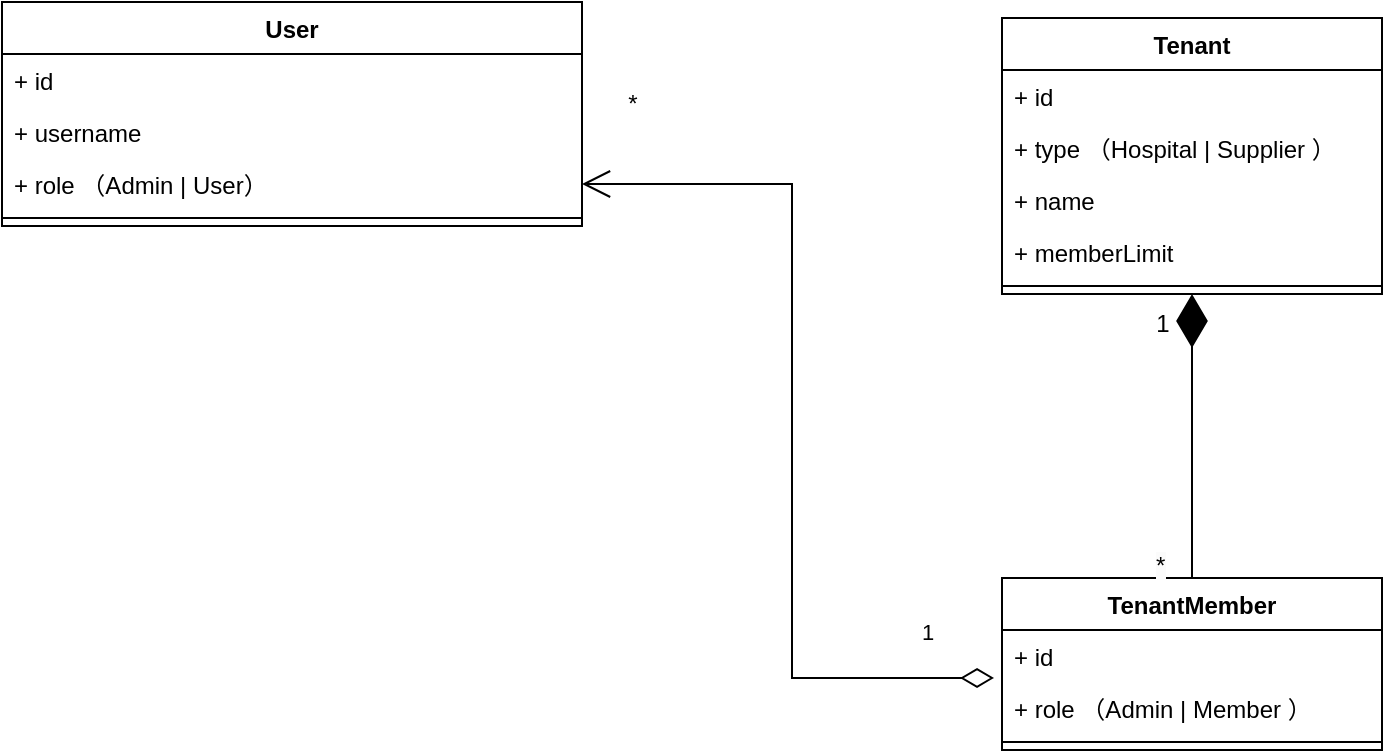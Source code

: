 <mxfile version="21.1.8" type="github" pages="2">
  <diagram name="第 1 页" id="IpfREJfzJLF9UYHMbDcO">
    <mxGraphModel dx="1242" dy="664" grid="1" gridSize="10" guides="1" tooltips="1" connect="1" arrows="1" fold="1" page="1" pageScale="1" pageWidth="827" pageHeight="1169" math="0" shadow="0">
      <root>
        <mxCell id="0" />
        <mxCell id="1" parent="0" />
        <mxCell id="g3dXIgTTnzBISHG4Q-Qh-1" value="User" style="swimlane;fontStyle=1;align=center;verticalAlign=top;childLayout=stackLayout;horizontal=1;startSize=26;horizontalStack=0;resizeParent=1;resizeParentMax=0;resizeLast=0;collapsible=1;marginBottom=0;whiteSpace=wrap;html=1;" vertex="1" parent="1">
          <mxGeometry x="10" y="192" width="290" height="112" as="geometry" />
        </mxCell>
        <mxCell id="g3dXIgTTnzBISHG4Q-Qh-10" value="+ id" style="text;strokeColor=none;fillColor=none;align=left;verticalAlign=top;spacingLeft=4;spacingRight=4;overflow=hidden;rotatable=0;points=[[0,0.5],[1,0.5]];portConstraint=eastwest;whiteSpace=wrap;html=1;" vertex="1" parent="g3dXIgTTnzBISHG4Q-Qh-1">
          <mxGeometry y="26" width="290" height="26" as="geometry" />
        </mxCell>
        <mxCell id="WyLhTlMthVtMuLdoI7Dn-2" value="+ username" style="text;strokeColor=none;fillColor=none;align=left;verticalAlign=top;spacingLeft=4;spacingRight=4;overflow=hidden;rotatable=0;points=[[0,0.5],[1,0.5]];portConstraint=eastwest;whiteSpace=wrap;html=1;" vertex="1" parent="g3dXIgTTnzBISHG4Q-Qh-1">
          <mxGeometry y="52" width="290" height="26" as="geometry" />
        </mxCell>
        <mxCell id="g3dXIgTTnzBISHG4Q-Qh-2" value="+ role （Admin | User）" style="text;strokeColor=none;fillColor=none;align=left;verticalAlign=top;spacingLeft=4;spacingRight=4;overflow=hidden;rotatable=0;points=[[0,0.5],[1,0.5]];portConstraint=eastwest;whiteSpace=wrap;html=1;" vertex="1" parent="g3dXIgTTnzBISHG4Q-Qh-1">
          <mxGeometry y="78" width="290" height="26" as="geometry" />
        </mxCell>
        <mxCell id="g3dXIgTTnzBISHG4Q-Qh-3" value="" style="line;strokeWidth=1;fillColor=none;align=left;verticalAlign=middle;spacingTop=-1;spacingLeft=3;spacingRight=3;rotatable=0;labelPosition=right;points=[];portConstraint=eastwest;strokeColor=inherit;" vertex="1" parent="g3dXIgTTnzBISHG4Q-Qh-1">
          <mxGeometry y="104" width="290" height="8" as="geometry" />
        </mxCell>
        <mxCell id="g3dXIgTTnzBISHG4Q-Qh-5" value="Tenant" style="swimlane;fontStyle=1;align=center;verticalAlign=top;childLayout=stackLayout;horizontal=1;startSize=26;horizontalStack=0;resizeParent=1;resizeParentMax=0;resizeLast=0;collapsible=1;marginBottom=0;whiteSpace=wrap;html=1;" vertex="1" parent="1">
          <mxGeometry x="510" y="200" width="190" height="138" as="geometry" />
        </mxCell>
        <mxCell id="g3dXIgTTnzBISHG4Q-Qh-6" value="+ id" style="text;strokeColor=none;fillColor=none;align=left;verticalAlign=top;spacingLeft=4;spacingRight=4;overflow=hidden;rotatable=0;points=[[0,0.5],[1,0.5]];portConstraint=eastwest;whiteSpace=wrap;html=1;" vertex="1" parent="g3dXIgTTnzBISHG4Q-Qh-5">
          <mxGeometry y="26" width="190" height="26" as="geometry" />
        </mxCell>
        <mxCell id="g3dXIgTTnzBISHG4Q-Qh-8" value="+ type （Hospital | Supplier ）&lt;br&gt;" style="text;strokeColor=none;fillColor=none;align=left;verticalAlign=top;spacingLeft=4;spacingRight=4;overflow=hidden;rotatable=0;points=[[0,0.5],[1,0.5]];portConstraint=eastwest;whiteSpace=wrap;html=1;" vertex="1" parent="g3dXIgTTnzBISHG4Q-Qh-5">
          <mxGeometry y="52" width="190" height="26" as="geometry" />
        </mxCell>
        <mxCell id="WyLhTlMthVtMuLdoI7Dn-1" value="+ name" style="text;strokeColor=none;fillColor=none;align=left;verticalAlign=top;spacingLeft=4;spacingRight=4;overflow=hidden;rotatable=0;points=[[0,0.5],[1,0.5]];portConstraint=eastwest;whiteSpace=wrap;html=1;" vertex="1" parent="g3dXIgTTnzBISHG4Q-Qh-5">
          <mxGeometry y="78" width="190" height="26" as="geometry" />
        </mxCell>
        <mxCell id="0KdIF7OGK9Y7DxMOyTef-1" value="+ memberLimit" style="text;strokeColor=none;fillColor=none;align=left;verticalAlign=top;spacingLeft=4;spacingRight=4;overflow=hidden;rotatable=0;points=[[0,0.5],[1,0.5]];portConstraint=eastwest;whiteSpace=wrap;html=1;" vertex="1" parent="g3dXIgTTnzBISHG4Q-Qh-5">
          <mxGeometry y="104" width="190" height="26" as="geometry" />
        </mxCell>
        <mxCell id="g3dXIgTTnzBISHG4Q-Qh-7" value="" style="line;strokeWidth=1;fillColor=none;align=left;verticalAlign=middle;spacingTop=-1;spacingLeft=3;spacingRight=3;rotatable=0;labelPosition=right;points=[];portConstraint=eastwest;strokeColor=inherit;" vertex="1" parent="g3dXIgTTnzBISHG4Q-Qh-5">
          <mxGeometry y="130" width="190" height="8" as="geometry" />
        </mxCell>
        <mxCell id="g3dXIgTTnzBISHG4Q-Qh-9" value="1" style="endArrow=open;html=1;endSize=12;startArrow=diamondThin;startSize=14;startFill=0;edgeStyle=orthogonalEdgeStyle;align=left;verticalAlign=bottom;rounded=0;exitX=-0.021;exitY=0.923;exitDx=0;exitDy=0;exitPerimeter=0;entryX=1;entryY=0.5;entryDx=0;entryDy=0;" edge="1" parent="1" source="WyLhTlMthVtMuLdoI7Dn-4" target="g3dXIgTTnzBISHG4Q-Qh-2">
          <mxGeometry x="-0.829" y="-14" relative="1" as="geometry">
            <mxPoint x="340" y="400" as="sourcePoint" />
            <mxPoint x="500" y="400" as="targetPoint" />
            <mxPoint as="offset" />
          </mxGeometry>
        </mxCell>
        <mxCell id="g3dXIgTTnzBISHG4Q-Qh-12" value="*" style="text;html=1;align=center;verticalAlign=middle;resizable=0;points=[];autosize=1;strokeColor=none;fillColor=none;" vertex="1" parent="1">
          <mxGeometry x="310" y="228" width="30" height="30" as="geometry" />
        </mxCell>
        <mxCell id="WyLhTlMthVtMuLdoI7Dn-3" value="TenantMember" style="swimlane;fontStyle=1;align=center;verticalAlign=top;childLayout=stackLayout;horizontal=1;startSize=26;horizontalStack=0;resizeParent=1;resizeParentMax=0;resizeLast=0;collapsible=1;marginBottom=0;whiteSpace=wrap;html=1;" vertex="1" parent="1">
          <mxGeometry x="510" y="480" width="190" height="86" as="geometry" />
        </mxCell>
        <mxCell id="WyLhTlMthVtMuLdoI7Dn-4" value="+ id" style="text;strokeColor=none;fillColor=none;align=left;verticalAlign=top;spacingLeft=4;spacingRight=4;overflow=hidden;rotatable=0;points=[[0,0.5],[1,0.5]];portConstraint=eastwest;whiteSpace=wrap;html=1;" vertex="1" parent="WyLhTlMthVtMuLdoI7Dn-3">
          <mxGeometry y="26" width="190" height="26" as="geometry" />
        </mxCell>
        <mxCell id="WyLhTlMthVtMuLdoI7Dn-5" value="+ role （Admin&amp;nbsp;| Member ）" style="text;strokeColor=none;fillColor=none;align=left;verticalAlign=top;spacingLeft=4;spacingRight=4;overflow=hidden;rotatable=0;points=[[0,0.5],[1,0.5]];portConstraint=eastwest;whiteSpace=wrap;html=1;" vertex="1" parent="WyLhTlMthVtMuLdoI7Dn-3">
          <mxGeometry y="52" width="190" height="26" as="geometry" />
        </mxCell>
        <mxCell id="WyLhTlMthVtMuLdoI7Dn-8" value="" style="line;strokeWidth=1;fillColor=none;align=left;verticalAlign=middle;spacingTop=-1;spacingLeft=3;spacingRight=3;rotatable=0;labelPosition=right;points=[];portConstraint=eastwest;strokeColor=inherit;" vertex="1" parent="WyLhTlMthVtMuLdoI7Dn-3">
          <mxGeometry y="78" width="190" height="8" as="geometry" />
        </mxCell>
        <mxCell id="WyLhTlMthVtMuLdoI7Dn-10" value="" style="endArrow=diamondThin;endFill=1;endSize=24;html=1;rounded=0;entryX=0.5;entryY=1;entryDx=0;entryDy=0;exitX=0.5;exitY=0;exitDx=0;exitDy=0;" edge="1" parent="1" source="WyLhTlMthVtMuLdoI7Dn-3" target="g3dXIgTTnzBISHG4Q-Qh-5">
          <mxGeometry width="160" relative="1" as="geometry">
            <mxPoint x="490" y="410" as="sourcePoint" />
            <mxPoint x="650" y="410" as="targetPoint" />
          </mxGeometry>
        </mxCell>
        <mxCell id="WyLhTlMthVtMuLdoI7Dn-11" value="1" style="text;html=1;align=center;verticalAlign=middle;resizable=0;points=[];autosize=1;strokeColor=none;fillColor=none;" vertex="1" parent="1">
          <mxGeometry x="575" y="338" width="30" height="30" as="geometry" />
        </mxCell>
        <mxCell id="WyLhTlMthVtMuLdoI7Dn-12" value="&lt;span style=&quot;color: rgb(0, 0, 0); font-family: Helvetica; font-size: 12px; font-style: normal; font-variant-ligatures: normal; font-variant-caps: normal; font-weight: 400; letter-spacing: normal; orphans: 2; text-align: left; text-indent: 0px; text-transform: none; widows: 2; word-spacing: 0px; -webkit-text-stroke-width: 0px; background-color: rgb(251, 251, 251); text-decoration-thickness: initial; text-decoration-style: initial; text-decoration-color: initial; float: none; display: inline !important;&quot;&gt;*&lt;/span&gt;" style="text;whiteSpace=wrap;html=1;" vertex="1" parent="1">
          <mxGeometry x="585" y="460" width="20" height="20" as="geometry" />
        </mxCell>
      </root>
    </mxGraphModel>
  </diagram>
  <diagram id="HxN9F81p-y2soprBmGWr" name="第 2 页">
    <mxGraphModel dx="1242" dy="664" grid="1" gridSize="10" guides="1" tooltips="1" connect="1" arrows="1" fold="1" page="1" pageScale="1" pageWidth="827" pageHeight="1169" math="0" shadow="0">
      <root>
        <mxCell id="0" />
        <mxCell id="1" parent="0" />
        <mxCell id="rpK8To8k7lGh8PdINzmw-1" value="User" style="swimlane;fontStyle=1;align=center;verticalAlign=top;childLayout=stackLayout;horizontal=1;startSize=26;horizontalStack=0;resizeParent=1;resizeParentMax=0;resizeLast=0;collapsible=1;marginBottom=0;whiteSpace=wrap;html=1;" vertex="1" parent="1">
          <mxGeometry x="40" y="192" width="260" height="86" as="geometry" />
        </mxCell>
        <mxCell id="rpK8To8k7lGh8PdINzmw-2" value="+ id" style="text;strokeColor=none;fillColor=none;align=left;verticalAlign=top;spacingLeft=4;spacingRight=4;overflow=hidden;rotatable=0;points=[[0,0.5],[1,0.5]];portConstraint=eastwest;whiteSpace=wrap;html=1;" vertex="1" parent="rpK8To8k7lGh8PdINzmw-1">
          <mxGeometry y="26" width="260" height="26" as="geometry" />
        </mxCell>
        <mxCell id="rpK8To8k7lGh8PdINzmw-3" value="+ role （Super Admin |Tenant Admin）" style="text;strokeColor=none;fillColor=none;align=left;verticalAlign=top;spacingLeft=4;spacingRight=4;overflow=hidden;rotatable=0;points=[[0,0.5],[1,0.5]];portConstraint=eastwest;whiteSpace=wrap;html=1;" vertex="1" parent="rpK8To8k7lGh8PdINzmw-1">
          <mxGeometry y="52" width="260" height="26" as="geometry" />
        </mxCell>
        <mxCell id="rpK8To8k7lGh8PdINzmw-4" value="" style="line;strokeWidth=1;fillColor=none;align=left;verticalAlign=middle;spacingTop=-1;spacingLeft=3;spacingRight=3;rotatable=0;labelPosition=right;points=[];portConstraint=eastwest;strokeColor=inherit;" vertex="1" parent="rpK8To8k7lGh8PdINzmw-1">
          <mxGeometry y="78" width="260" height="8" as="geometry" />
        </mxCell>
      </root>
    </mxGraphModel>
  </diagram>
</mxfile>
